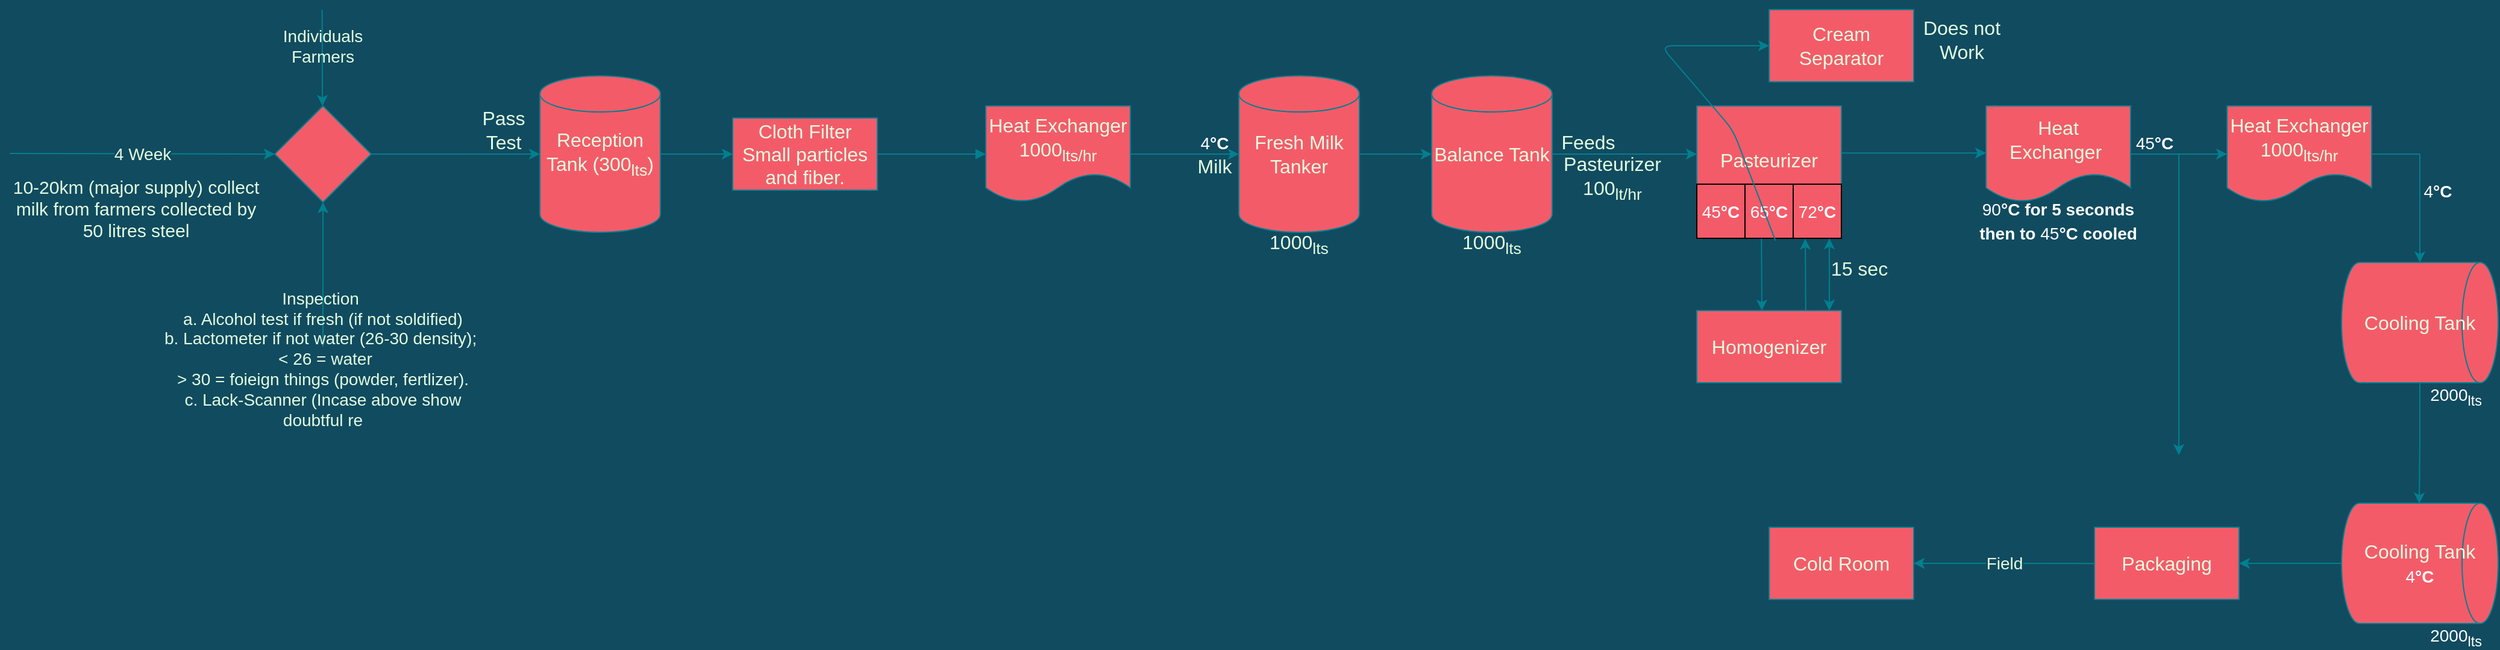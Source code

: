 <mxfile version="13.6.4" type="github">
  <diagram id="eOXbC0yHjLSWk24R0SAp" name="Page-1">
    <mxGraphModel dx="708" dy="413" grid="1" gridSize="10" guides="1" tooltips="1" connect="1" arrows="1" fold="1" page="0" pageScale="1" pageWidth="1200" pageHeight="1600" background="#114B5F" math="0" shadow="0">
      <root>
        <mxCell id="0" />
        <mxCell id="1" parent="0" />
        <mxCell id="5pKVukqXBjBuUZWrbyZg-41" style="edgeStyle=orthogonalEdgeStyle;curved=0;rounded=1;sketch=0;orthogonalLoop=1;jettySize=auto;html=1;strokeColor=#028090;fillColor=#F45B69;fontSize=16;fontColor=#E4FDE1;labelPosition=center;verticalLabelPosition=middle;align=center;verticalAlign=middle;" parent="1" source="5pKVukqXBjBuUZWrbyZg-1" edge="1">
          <mxGeometry relative="1" as="geometry">
            <mxPoint x="520" y="150" as="targetPoint" />
          </mxGeometry>
        </mxCell>
        <mxCell id="5pKVukqXBjBuUZWrbyZg-1" value="" style="rhombus;whiteSpace=wrap;html=1;fillColor=#F45B69;strokeColor=#028090;fontColor=#E4FDE1;labelPosition=center;verticalLabelPosition=middle;align=center;verticalAlign=middle;" parent="1" vertex="1">
          <mxGeometry x="300" y="110" width="80" height="80" as="geometry" />
        </mxCell>
        <mxCell id="5pKVukqXBjBuUZWrbyZg-3" value="" style="endArrow=classic;html=1;labelBackgroundColor=#114B5F;strokeColor=#028090;fontColor=#E4FDE1;entryX=0;entryY=0.5;entryDx=0;entryDy=0;labelPosition=center;verticalLabelPosition=middle;align=center;verticalAlign=middle;" parent="1" target="5pKVukqXBjBuUZWrbyZg-1" edge="1">
          <mxGeometry relative="1" as="geometry">
            <mxPoint x="80" y="149.5" as="sourcePoint" />
            <mxPoint x="180" y="149.5" as="targetPoint" />
          </mxGeometry>
        </mxCell>
        <mxCell id="5pKVukqXBjBuUZWrbyZg-4" value="4 Week" style="edgeLabel;resizable=0;html=1;align=center;verticalAlign=middle;labelBackgroundColor=#114B5F;fontColor=#E4FDE1;fontSize=14;labelPosition=center;verticalLabelPosition=middle;" parent="5pKVukqXBjBuUZWrbyZg-3" connectable="0" vertex="1">
          <mxGeometry relative="1" as="geometry" />
        </mxCell>
        <mxCell id="5pKVukqXBjBuUZWrbyZg-5" value="10-20km (major supply) collect milk from farmers collected by 50 litres steel" style="text;html=1;strokeColor=none;fillColor=none;align=center;verticalAlign=middle;whiteSpace=wrap;rounded=0;fontColor=#E4FDE1;fontSize=15;labelPosition=center;verticalLabelPosition=middle;" parent="1" vertex="1">
          <mxGeometry x="80" y="190" width="210" height="10" as="geometry" />
        </mxCell>
        <mxCell id="5pKVukqXBjBuUZWrbyZg-19" value="" style="endArrow=classic;html=1;strokeColor=#028090;fillColor=#F45B69;fontSize=14;fontColor=#E4FDE1;labelPosition=center;verticalLabelPosition=middle;align=center;verticalAlign=middle;" parent="1" edge="1">
          <mxGeometry width="50" height="50" relative="1" as="geometry">
            <mxPoint x="339.29" y="30" as="sourcePoint" />
            <mxPoint x="339.58" y="110" as="targetPoint" />
          </mxGeometry>
        </mxCell>
        <mxCell id="5pKVukqXBjBuUZWrbyZg-21" value="Individuals Farmers" style="text;html=1;strokeColor=none;fillColor=none;align=center;verticalAlign=middle;whiteSpace=wrap;rounded=0;sketch=0;fontSize=14;fontColor=#E4FDE1;labelPosition=center;verticalLabelPosition=middle;" parent="1" vertex="1">
          <mxGeometry x="320" y="50" width="40" height="20" as="geometry" />
        </mxCell>
        <mxCell id="5pKVukqXBjBuUZWrbyZg-34" style="edgeStyle=orthogonalEdgeStyle;curved=0;rounded=1;sketch=0;orthogonalLoop=1;jettySize=auto;html=1;entryX=0.5;entryY=1;entryDx=0;entryDy=0;strokeColor=#028090;fillColor=#F45B69;fontSize=16;fontColor=#E4FDE1;labelPosition=center;verticalLabelPosition=middle;align=center;verticalAlign=middle;" parent="1" source="5pKVukqXBjBuUZWrbyZg-24" target="5pKVukqXBjBuUZWrbyZg-1" edge="1">
          <mxGeometry relative="1" as="geometry" />
        </mxCell>
        <mxCell id="5pKVukqXBjBuUZWrbyZg-24" value="Inspection&amp;nbsp;&lt;br&gt;a. Alcohol test if fresh (if not soldified)&lt;br&gt;b. Lactometer if not water (26-30 density);&amp;nbsp; &amp;nbsp;&amp;lt; 26 = water &lt;br&gt;&amp;gt; 30 = foieign things (powder, fertlizer).&lt;br&gt;c. Lack-Scanner (Incase above show doubtful re" style="text;html=1;strokeColor=none;fillColor=none;align=center;verticalAlign=middle;whiteSpace=wrap;rounded=0;sketch=0;fontSize=14;fontColor=#E4FDE1;labelPosition=center;verticalLabelPosition=middle;" parent="1" vertex="1">
          <mxGeometry x="200" y="310" width="280" height="20" as="geometry" />
        </mxCell>
        <mxCell id="5pKVukqXBjBuUZWrbyZg-37" value="Pass Test" style="text;html=1;strokeColor=none;fillColor=none;align=center;verticalAlign=middle;whiteSpace=wrap;rounded=0;sketch=0;fontSize=16;fontColor=#E4FDE1;labelPosition=center;verticalLabelPosition=middle;" parent="1" vertex="1">
          <mxGeometry x="470" y="120" width="40" height="20" as="geometry" />
        </mxCell>
        <mxCell id="5pKVukqXBjBuUZWrbyZg-43" style="edgeStyle=orthogonalEdgeStyle;curved=0;rounded=1;sketch=0;orthogonalLoop=1;jettySize=auto;html=1;strokeColor=#028090;fillColor=#F45B69;fontSize=16;fontColor=#E4FDE1;entryX=0;entryY=0.5;entryDx=0;entryDy=0;labelPosition=center;verticalLabelPosition=middle;align=center;verticalAlign=middle;" parent="1" source="KhGTxi3iFuRsWlM9OwG6-16" edge="1" target="5pKVukqXBjBuUZWrbyZg-45">
          <mxGeometry relative="1" as="geometry">
            <mxPoint x="810" y="150" as="targetPoint" />
            <mxPoint x="640" y="150" as="sourcePoint" />
          </mxGeometry>
        </mxCell>
        <mxCell id="5pKVukqXBjBuUZWrbyZg-45" value="Cloth Filter&lt;br&gt;Small particles&lt;br&gt;and fiber." style="rounded=0;whiteSpace=wrap;html=1;sketch=0;strokeColor=#028090;fillColor=#F45B69;fontSize=16;fontColor=#E4FDE1;labelPosition=center;verticalLabelPosition=middle;align=center;verticalAlign=middle;" parent="1" vertex="1">
          <mxGeometry x="680" y="120" width="120" height="60" as="geometry" />
        </mxCell>
        <mxCell id="UUfqp5zau8kcQlaUnb6R-1" value="" style="html=1;verticalAlign=middle;endArrow=block;strokeColor=#028090;fillColor=#F45B69;fontSize=16;fontColor=#E4FDE1;exitX=1;exitY=0.5;exitDx=0;exitDy=0;labelPosition=center;verticalLabelPosition=middle;align=center;" edge="1" parent="1" source="5pKVukqXBjBuUZWrbyZg-45">
          <mxGeometry width="80" relative="1" as="geometry">
            <mxPoint x="970" y="149.5" as="sourcePoint" />
            <mxPoint x="890" y="150" as="targetPoint" />
            <mxPoint as="offset" />
          </mxGeometry>
        </mxCell>
        <mxCell id="KhGTxi3iFuRsWlM9OwG6-7" style="edgeStyle=orthogonalEdgeStyle;curved=0;rounded=1;sketch=0;orthogonalLoop=1;jettySize=auto;html=1;entryX=0;entryY=0.5;entryDx=0;entryDy=0;strokeColor=#028090;fillColor=#F45B69;fontSize=16;fontColor=#E4FDE1;labelPosition=center;verticalLabelPosition=middle;align=center;verticalAlign=middle;" edge="1" parent="1">
          <mxGeometry relative="1" as="geometry">
            <mxPoint x="1010" y="150" as="sourcePoint" />
            <mxPoint x="1100" y="150" as="targetPoint" />
          </mxGeometry>
        </mxCell>
        <mxCell id="UUfqp5zau8kcQlaUnb6R-62" value="Cold Room" style="rounded=0;whiteSpace=wrap;html=1;sketch=0;strokeColor=#028090;fillColor=#F45B69;fontSize=16;fontColor=#E4FDE1;labelPosition=center;verticalLabelPosition=middle;align=center;verticalAlign=middle;" vertex="1" parent="1">
          <mxGeometry x="1540" y="460" width="120" height="60" as="geometry" />
        </mxCell>
        <mxCell id="KhGTxi3iFuRsWlM9OwG6-16" value="Reception Tank (300&lt;sub&gt;lts&lt;/sub&gt;)" style="shape=cylinder2;whiteSpace=wrap;html=1;boundedLbl=1;backgroundOutline=1;size=15;rounded=0;sketch=0;strokeColor=#028090;fillColor=#F45B69;fontSize=16;fontColor=#E4FDE1;labelPosition=center;verticalLabelPosition=middle;align=center;verticalAlign=middle;" vertex="1" parent="1">
          <mxGeometry x="520" y="85" width="100" height="130" as="geometry" />
        </mxCell>
        <mxCell id="KhGTxi3iFuRsWlM9OwG6-17" value="Heat Exchanger 1000&lt;sub&gt;lts/hr&lt;/sub&gt;" style="shape=document;whiteSpace=wrap;html=1;boundedLbl=1;rounded=0;sketch=0;strokeColor=#028090;fillColor=#F45B69;fontSize=16;fontColor=#E4FDE1;labelPosition=center;verticalLabelPosition=middle;align=center;verticalAlign=middle;" vertex="1" parent="1">
          <mxGeometry x="890" y="110" width="120" height="80" as="geometry" />
        </mxCell>
        <mxCell id="KhGTxi3iFuRsWlM9OwG6-18" value="&lt;span style=&quot;font-family: &amp;#34;arial&amp;#34; , sans-serif ; font-size: 14px ; text-align: left&quot;&gt;&lt;font color=&quot;#ffffff&quot;&gt;4&lt;/font&gt;&lt;/span&gt;&lt;b style=&quot;font-family: &amp;#34;arial&amp;#34; , sans-serif ; font-size: 14px ; text-align: left&quot;&gt;&lt;font color=&quot;#ffffff&quot;&gt;°C&lt;/font&gt;&lt;/b&gt;" style="text;html=1;strokeColor=none;fillColor=none;align=center;verticalAlign=middle;whiteSpace=wrap;rounded=0;sketch=0;fontSize=16;fontColor=#E4FDE1;labelPosition=center;verticalLabelPosition=middle;" vertex="1" parent="1">
          <mxGeometry x="1060" y="130" width="40" height="20" as="geometry" />
        </mxCell>
        <mxCell id="KhGTxi3iFuRsWlM9OwG6-20" value="Milk" style="text;html=1;strokeColor=none;fillColor=none;align=center;verticalAlign=middle;whiteSpace=wrap;rounded=0;sketch=0;fontSize=16;fontColor=#E4FDE1;" vertex="1" parent="1">
          <mxGeometry x="1060" y="150" width="40" height="20" as="geometry" />
        </mxCell>
        <mxCell id="KhGTxi3iFuRsWlM9OwG6-25" style="edgeStyle=orthogonalEdgeStyle;curved=0;rounded=1;sketch=0;orthogonalLoop=1;jettySize=auto;html=1;strokeColor=#028090;fillColor=#F45B69;fontSize=16;fontColor=#E4FDE1;" edge="1" parent="1" source="KhGTxi3iFuRsWlM9OwG6-21" target="KhGTxi3iFuRsWlM9OwG6-24">
          <mxGeometry relative="1" as="geometry" />
        </mxCell>
        <mxCell id="KhGTxi3iFuRsWlM9OwG6-21" value="Fresh Milk Tanker" style="shape=cylinder2;whiteSpace=wrap;html=1;boundedLbl=1;backgroundOutline=1;size=15;rounded=0;sketch=0;strokeColor=#028090;fillColor=#F45B69;fontSize=16;fontColor=#E4FDE1;labelPosition=center;verticalLabelPosition=middle;align=center;verticalAlign=middle;" vertex="1" parent="1">
          <mxGeometry x="1100" y="85" width="100" height="130" as="geometry" />
        </mxCell>
        <mxCell id="KhGTxi3iFuRsWlM9OwG6-22" value="1000&lt;sub&gt;lts&lt;/sub&gt;" style="text;html=1;strokeColor=none;fillColor=none;align=center;verticalAlign=middle;whiteSpace=wrap;rounded=0;sketch=0;fontSize=16;fontColor=#E4FDE1;" vertex="1" parent="1">
          <mxGeometry x="1130" y="215" width="40" height="20" as="geometry" />
        </mxCell>
        <mxCell id="KhGTxi3iFuRsWlM9OwG6-24" value="Balance Tank" style="shape=cylinder2;whiteSpace=wrap;html=1;boundedLbl=1;backgroundOutline=1;size=15;rounded=0;sketch=0;strokeColor=#028090;fillColor=#F45B69;fontSize=16;fontColor=#E4FDE1;labelPosition=center;verticalLabelPosition=middle;align=center;verticalAlign=middle;" vertex="1" parent="1">
          <mxGeometry x="1260" y="85" width="100" height="130" as="geometry" />
        </mxCell>
        <mxCell id="KhGTxi3iFuRsWlM9OwG6-26" value="1000&lt;sub&gt;lts&lt;/sub&gt;" style="text;html=1;strokeColor=none;fillColor=none;align=center;verticalAlign=middle;whiteSpace=wrap;rounded=0;sketch=0;fontSize=16;fontColor=#E4FDE1;" vertex="1" parent="1">
          <mxGeometry x="1290" y="215" width="40" height="20" as="geometry" />
        </mxCell>
        <mxCell id="KhGTxi3iFuRsWlM9OwG6-28" style="edgeStyle=orthogonalEdgeStyle;curved=0;rounded=1;sketch=0;orthogonalLoop=1;jettySize=auto;html=1;strokeColor=#028090;fillColor=#F45B69;fontSize=16;fontColor=#E4FDE1;" edge="1" parent="1">
          <mxGeometry relative="1" as="geometry">
            <mxPoint x="1360" y="150" as="sourcePoint" />
            <mxPoint x="1480" y="150" as="targetPoint" />
          </mxGeometry>
        </mxCell>
        <mxCell id="KhGTxi3iFuRsWlM9OwG6-29" value="Feeds" style="text;html=1;strokeColor=none;fillColor=none;align=center;verticalAlign=middle;whiteSpace=wrap;rounded=0;sketch=0;fontSize=16;fontColor=#E4FDE1;" vertex="1" parent="1">
          <mxGeometry x="1370" y="130" width="40" height="20" as="geometry" />
        </mxCell>
        <mxCell id="KhGTxi3iFuRsWlM9OwG6-30" value="Pasteurizer&lt;br&gt;100&lt;sub&gt;lt/hr&lt;/sub&gt;" style="text;html=1;strokeColor=none;fillColor=none;align=center;verticalAlign=middle;whiteSpace=wrap;rounded=0;sketch=0;fontSize=16;fontColor=#E4FDE1;" vertex="1" parent="1">
          <mxGeometry x="1390" y="160" width="40" height="20" as="geometry" />
        </mxCell>
        <mxCell id="KhGTxi3iFuRsWlM9OwG6-36" value="Pasteurizer&lt;br&gt;&lt;br&gt;" style="rounded=0;whiteSpace=wrap;html=1;sketch=0;strokeColor=#028090;fillColor=#F45B69;fontSize=16;fontColor=#E4FDE1;" vertex="1" parent="1">
          <mxGeometry x="1480" y="110" width="120" height="110" as="geometry" />
        </mxCell>
        <mxCell id="KhGTxi3iFuRsWlM9OwG6-31" value="" style="shape=table;html=1;whiteSpace=wrap;startSize=0;container=1;collapsible=0;childLayout=tableLayout;fillColor=#F45B69;" vertex="1" parent="1">
          <mxGeometry x="1480" y="175" width="120" height="45" as="geometry" />
        </mxCell>
        <mxCell id="KhGTxi3iFuRsWlM9OwG6-32" value="" style="shape=partialRectangle;html=1;whiteSpace=wrap;collapsible=0;dropTarget=0;pointerEvents=0;fillColor=none;top=0;left=0;bottom=0;right=0;points=[[0,0.5],[1,0.5]];portConstraint=eastwest;" vertex="1" parent="KhGTxi3iFuRsWlM9OwG6-31">
          <mxGeometry width="120" height="45" as="geometry" />
        </mxCell>
        <mxCell id="KhGTxi3iFuRsWlM9OwG6-33" value="&lt;span style=&quot;color: rgb(228 , 253 , 225) ; font-family: &amp;#34;arial&amp;#34; , sans-serif ; font-size: 14px ; text-align: left&quot;&gt;&lt;font color=&quot;#ffffff&quot;&gt;45&lt;/font&gt;&lt;/span&gt;&lt;b style=&quot;color: rgb(228 , 253 , 225) ; font-family: &amp;#34;arial&amp;#34; , sans-serif ; font-size: 14px ; text-align: left&quot;&gt;&lt;font color=&quot;#ffffff&quot;&gt;°C&lt;/font&gt;&lt;/b&gt;" style="shape=partialRectangle;html=1;whiteSpace=wrap;connectable=0;overflow=hidden;fillColor=none;top=0;left=0;bottom=0;right=0;" vertex="1" parent="KhGTxi3iFuRsWlM9OwG6-32">
          <mxGeometry width="40" height="45" as="geometry" />
        </mxCell>
        <mxCell id="KhGTxi3iFuRsWlM9OwG6-34" value="&lt;span style=&quot;color: rgb(228 , 253 , 225) ; font-family: &amp;#34;arial&amp;#34; , sans-serif ; font-size: 14px ; text-align: left&quot;&gt;&lt;font color=&quot;#ffffff&quot;&gt;65&lt;b&gt;°C&lt;/b&gt;&lt;/font&gt;&lt;/span&gt;" style="shape=partialRectangle;html=1;whiteSpace=wrap;connectable=0;overflow=hidden;fillColor=none;top=0;left=0;bottom=0;right=0;" vertex="1" parent="KhGTxi3iFuRsWlM9OwG6-32">
          <mxGeometry x="40" width="40" height="45" as="geometry" />
        </mxCell>
        <mxCell id="KhGTxi3iFuRsWlM9OwG6-35" value="&lt;span style=&quot;color: rgb(228 , 253 , 225) ; font-family: &amp;#34;arial&amp;#34; , sans-serif ; font-size: 14px ; text-align: left&quot;&gt;&lt;font color=&quot;#ffffff&quot;&gt;72&lt;b&gt;°C&lt;/b&gt;&lt;/font&gt;&lt;/span&gt;" style="shape=partialRectangle;html=1;whiteSpace=wrap;connectable=0;overflow=hidden;fillColor=none;top=0;left=0;bottom=0;right=0;" vertex="1" parent="KhGTxi3iFuRsWlM9OwG6-32">
          <mxGeometry x="80" width="40" height="45" as="geometry" />
        </mxCell>
        <mxCell id="KhGTxi3iFuRsWlM9OwG6-38" value="" style="endArrow=classic;html=1;strokeColor=#028090;fillColor=#F45B69;fontSize=16;fontColor=#E4FDE1;exitX=0.544;exitY=1.044;exitDx=0;exitDy=0;exitPerimeter=0;" edge="1" parent="1" source="KhGTxi3iFuRsWlM9OwG6-32">
          <mxGeometry width="50" height="50" relative="1" as="geometry">
            <mxPoint x="1590" y="260" as="sourcePoint" />
            <mxPoint x="1540" y="60" as="targetPoint" />
            <Array as="points">
              <mxPoint x="1510" y="130" />
              <mxPoint x="1450" y="60" />
            </Array>
          </mxGeometry>
        </mxCell>
        <mxCell id="KhGTxi3iFuRsWlM9OwG6-39" value="Cream Separator" style="rounded=0;whiteSpace=wrap;html=1;sketch=0;strokeColor=#028090;fillColor=#F45B69;fontSize=16;fontColor=#E4FDE1;" vertex="1" parent="1">
          <mxGeometry x="1540" y="30" width="120" height="60" as="geometry" />
        </mxCell>
        <mxCell id="KhGTxi3iFuRsWlM9OwG6-40" value="Does not Work" style="text;html=1;strokeColor=none;fillColor=none;align=center;verticalAlign=middle;whiteSpace=wrap;rounded=0;sketch=0;fontSize=16;fontColor=#E4FDE1;rotation=0;" vertex="1" parent="1">
          <mxGeometry x="1660" y="40" width="80" height="30" as="geometry" />
        </mxCell>
        <mxCell id="KhGTxi3iFuRsWlM9OwG6-41" value="" style="endArrow=classic;html=1;strokeColor=#028090;fillColor=#F45B69;fontSize=16;fontColor=#E4FDE1;exitX=0.447;exitY=1.007;exitDx=0;exitDy=0;exitPerimeter=0;" edge="1" parent="1" source="KhGTxi3iFuRsWlM9OwG6-32">
          <mxGeometry width="50" height="50" relative="1" as="geometry">
            <mxPoint x="1515" y="300" as="sourcePoint" />
            <mxPoint x="1534" y="280" as="targetPoint" />
          </mxGeometry>
        </mxCell>
        <mxCell id="KhGTxi3iFuRsWlM9OwG6-42" value="Homogenizer" style="rounded=0;whiteSpace=wrap;html=1;sketch=0;strokeColor=#028090;fillColor=#F45B69;fontSize=16;fontColor=#E4FDE1;" vertex="1" parent="1">
          <mxGeometry x="1480" y="280" width="120" height="60" as="geometry" />
        </mxCell>
        <mxCell id="KhGTxi3iFuRsWlM9OwG6-43" value="" style="endArrow=classic;html=1;strokeColor=#028090;fillColor=#F45B69;fontSize=16;fontColor=#E4FDE1;exitX=0.447;exitY=1.007;exitDx=0;exitDy=0;exitPerimeter=0;" edge="1" parent="1">
          <mxGeometry width="50" height="50" relative="1" as="geometry">
            <mxPoint x="1570.36" y="280" as="sourcePoint" />
            <mxPoint x="1570.0" y="220.315" as="targetPoint" />
          </mxGeometry>
        </mxCell>
        <mxCell id="KhGTxi3iFuRsWlM9OwG6-53" value="15 sec" style="text;html=1;strokeColor=none;fillColor=none;align=center;verticalAlign=middle;whiteSpace=wrap;rounded=0;sketch=0;fontSize=16;fontColor=#E4FDE1;" vertex="1" parent="1">
          <mxGeometry x="1590" y="235" width="50" height="20" as="geometry" />
        </mxCell>
        <mxCell id="KhGTxi3iFuRsWlM9OwG6-55" value="" style="endArrow=classic;startArrow=classic;html=1;strokeColor=#028090;fillColor=#F45B69;fontSize=16;fontColor=#E4FDE1;" edge="1" parent="1">
          <mxGeometry width="50" height="50" relative="1" as="geometry">
            <mxPoint x="1590" y="280" as="sourcePoint" />
            <mxPoint x="1590" y="220" as="targetPoint" />
          </mxGeometry>
        </mxCell>
        <mxCell id="KhGTxi3iFuRsWlM9OwG6-58" style="edgeStyle=orthogonalEdgeStyle;curved=0;rounded=1;sketch=0;orthogonalLoop=1;jettySize=auto;html=1;strokeColor=#028090;fillColor=#F45B69;fontSize=16;fontColor=#E4FDE1;" edge="1" parent="1">
          <mxGeometry relative="1" as="geometry">
            <mxPoint x="1600" y="149.17" as="sourcePoint" />
            <mxPoint x="1720" y="149.17" as="targetPoint" />
          </mxGeometry>
        </mxCell>
        <mxCell id="KhGTxi3iFuRsWlM9OwG6-60" style="edgeStyle=orthogonalEdgeStyle;curved=0;rounded=1;sketch=0;orthogonalLoop=1;jettySize=auto;html=1;strokeColor=#028090;fillColor=#F45B69;fontSize=16;fontColor=#E4FDE1;" edge="1" parent="1" source="KhGTxi3iFuRsWlM9OwG6-59">
          <mxGeometry relative="1" as="geometry">
            <mxPoint x="1920" y="150" as="targetPoint" />
          </mxGeometry>
        </mxCell>
        <mxCell id="KhGTxi3iFuRsWlM9OwG6-59" value="Heat Exchanger&amp;nbsp;" style="shape=document;whiteSpace=wrap;html=1;boundedLbl=1;rounded=0;sketch=0;strokeColor=#028090;fillColor=#F45B69;fontSize=16;fontColor=#E4FDE1;labelPosition=center;verticalLabelPosition=middle;align=center;verticalAlign=middle;" vertex="1" parent="1">
          <mxGeometry x="1720" y="110" width="120" height="80" as="geometry" />
        </mxCell>
        <mxCell id="KhGTxi3iFuRsWlM9OwG6-62" value="Heat Exchanger 1000&lt;sub&gt;lts/hr&lt;/sub&gt;" style="shape=document;whiteSpace=wrap;html=1;boundedLbl=1;rounded=0;sketch=0;strokeColor=#028090;fillColor=#F45B69;fontSize=16;fontColor=#E4FDE1;labelPosition=center;verticalLabelPosition=middle;align=center;verticalAlign=middle;" vertex="1" parent="1">
          <mxGeometry x="1920" y="110" width="120" height="80" as="geometry" />
        </mxCell>
        <mxCell id="KhGTxi3iFuRsWlM9OwG6-80" value="&lt;span style=&quot;font-family: &amp;#34;arial&amp;#34; , sans-serif ; font-size: 14px ; text-align: left&quot;&gt;&lt;font color=&quot;#ffffff&quot;&gt;45&lt;/font&gt;&lt;/span&gt;&lt;b style=&quot;font-family: &amp;#34;arial&amp;#34; , sans-serif ; font-size: 14px ; text-align: left&quot;&gt;&lt;font color=&quot;#ffffff&quot;&gt;°C&lt;/font&gt;&lt;/b&gt;" style="text;html=1;strokeColor=none;fillColor=none;align=center;verticalAlign=middle;whiteSpace=wrap;rounded=0;sketch=0;fontSize=16;fontColor=#E4FDE1;" vertex="1" parent="1">
          <mxGeometry x="1840" y="130" width="40" height="20" as="geometry" />
        </mxCell>
        <mxCell id="KhGTxi3iFuRsWlM9OwG6-81" value="&lt;span style=&quot;font-family: &amp;#34;arial&amp;#34; , sans-serif ; font-size: 14px ; text-align: left&quot;&gt;&lt;font color=&quot;#ffffff&quot;&gt;90&lt;b&gt;°C for 5 seconds then to&amp;nbsp;&lt;/b&gt;&lt;/font&gt;&lt;/span&gt;&lt;span style=&quot;font-family: &amp;#34;arial&amp;#34; , sans-serif ; font-size: 14px ; text-align: left&quot;&gt;&lt;font color=&quot;#ffffff&quot;&gt;45&lt;/font&gt;&lt;/span&gt;&lt;b style=&quot;font-family: &amp;#34;arial&amp;#34; , sans-serif ; font-size: 14px ; text-align: left&quot;&gt;&lt;font color=&quot;#ffffff&quot;&gt;°C cooled&lt;/font&gt;&lt;/b&gt;" style="text;html=1;strokeColor=none;fillColor=none;align=center;verticalAlign=middle;whiteSpace=wrap;rounded=0;sketch=0;fontSize=16;fontColor=#E4FDE1;" vertex="1" parent="1">
          <mxGeometry x="1710" y="180" width="140" height="50" as="geometry" />
        </mxCell>
        <mxCell id="KhGTxi3iFuRsWlM9OwG6-87" value="" style="endArrow=none;html=1;strokeColor=#028090;fillColor=#F45B69;fontSize=16;fontColor=#E4FDE1;" edge="1" parent="1" source="KhGTxi3iFuRsWlM9OwG6-62">
          <mxGeometry width="50" height="50" relative="1" as="geometry">
            <mxPoint x="2040" y="200" as="sourcePoint" />
            <mxPoint x="2080" y="150" as="targetPoint" />
          </mxGeometry>
        </mxCell>
        <mxCell id="KhGTxi3iFuRsWlM9OwG6-90" style="edgeStyle=orthogonalEdgeStyle;curved=0;rounded=1;sketch=0;orthogonalLoop=1;jettySize=auto;html=1;strokeColor=#028090;fillColor=#F45B69;fontSize=16;fontColor=#E4FDE1;" edge="1" parent="1">
          <mxGeometry relative="1" as="geometry">
            <mxPoint x="2080" y="240" as="targetPoint" />
            <mxPoint x="2080" y="150" as="sourcePoint" />
          </mxGeometry>
        </mxCell>
        <mxCell id="KhGTxi3iFuRsWlM9OwG6-91" style="edgeStyle=orthogonalEdgeStyle;curved=0;rounded=1;sketch=0;orthogonalLoop=1;jettySize=auto;html=1;strokeColor=#028090;fillColor=#F45B69;fontSize=16;fontColor=#E4FDE1;entryX=0.003;entryY=0.504;entryDx=0;entryDy=0;entryPerimeter=0;" edge="1" parent="1" source="KhGTxi3iFuRsWlM9OwG6-94" target="KhGTxi3iFuRsWlM9OwG6-93">
          <mxGeometry relative="1" as="geometry">
            <mxPoint x="2080" y="360" as="targetPoint" />
            <mxPoint x="2080" y="280" as="sourcePoint" />
          </mxGeometry>
        </mxCell>
        <mxCell id="KhGTxi3iFuRsWlM9OwG6-100" style="edgeStyle=orthogonalEdgeStyle;curved=0;rounded=1;sketch=0;orthogonalLoop=1;jettySize=auto;html=1;strokeColor=#028090;fillColor=#F45B69;fontSize=16;fontColor=#E4FDE1;" edge="1" parent="1" source="KhGTxi3iFuRsWlM9OwG6-93">
          <mxGeometry relative="1" as="geometry">
            <mxPoint x="1930" y="490" as="targetPoint" />
          </mxGeometry>
        </mxCell>
        <mxCell id="KhGTxi3iFuRsWlM9OwG6-93" value="Cooling Tank&lt;br&gt;&lt;span style=&quot;font-family: &amp;#34;arial&amp;#34; , sans-serif ; font-size: 14px ; text-align: left&quot;&gt;&lt;font color=&quot;#ffffff&quot;&gt;4&lt;/font&gt;&lt;/span&gt;&lt;b style=&quot;font-family: &amp;#34;arial&amp;#34; , sans-serif ; font-size: 14px ; text-align: left&quot;&gt;&lt;font color=&quot;#ffffff&quot;&gt;°C&lt;/font&gt;&lt;/b&gt;" style="shape=cylinder2;whiteSpace=wrap;html=1;boundedLbl=1;backgroundOutline=1;size=15;rounded=0;sketch=0;strokeColor=#028090;fillColor=#F45B69;fontSize=16;fontColor=#E4FDE1;labelPosition=center;verticalLabelPosition=middle;align=center;verticalAlign=middle;direction=south;" vertex="1" parent="1">
          <mxGeometry x="2015" y="440" width="130" height="100" as="geometry" />
        </mxCell>
        <mxCell id="KhGTxi3iFuRsWlM9OwG6-94" value="Cooling Tank" style="shape=cylinder2;whiteSpace=wrap;html=1;boundedLbl=1;backgroundOutline=1;size=15;rounded=0;sketch=0;strokeColor=#028090;fillColor=#F45B69;fontSize=16;fontColor=#E4FDE1;labelPosition=center;verticalLabelPosition=middle;align=center;verticalAlign=middle;direction=south;" vertex="1" parent="1">
          <mxGeometry x="2015" y="240" width="130" height="100" as="geometry" />
        </mxCell>
        <mxCell id="KhGTxi3iFuRsWlM9OwG6-96" value="&lt;div style=&quot;text-align: left&quot;&gt;&lt;span style=&quot;font-size: 14px&quot;&gt;&lt;font color=&quot;#ffffff&quot; face=&quot;arial, sans-serif&quot;&gt;2000&lt;sub&gt;lts&lt;/sub&gt;&lt;/font&gt;&lt;/span&gt;&lt;/div&gt;" style="text;html=1;strokeColor=none;fillColor=none;align=center;verticalAlign=middle;whiteSpace=wrap;rounded=0;sketch=0;fontSize=16;fontColor=#E4FDE1;" vertex="1" parent="1">
          <mxGeometry x="2090" y="340" width="40" height="20" as="geometry" />
        </mxCell>
        <mxCell id="KhGTxi3iFuRsWlM9OwG6-97" value="&lt;div style=&quot;text-align: left&quot;&gt;&lt;span style=&quot;font-size: 14px&quot;&gt;&lt;font color=&quot;#ffffff&quot; face=&quot;arial, sans-serif&quot;&gt;2000&lt;sub&gt;lts&lt;/sub&gt;&lt;/font&gt;&lt;/span&gt;&lt;/div&gt;" style="text;html=1;strokeColor=none;fillColor=none;align=center;verticalAlign=middle;whiteSpace=wrap;rounded=0;sketch=0;fontSize=16;fontColor=#E4FDE1;" vertex="1" parent="1">
          <mxGeometry x="2090" y="540" width="40" height="20" as="geometry" />
        </mxCell>
        <mxCell id="KhGTxi3iFuRsWlM9OwG6-99" value="" style="endArrow=classic;html=1;strokeColor=#028090;fillColor=#F45B69;fontSize=16;fontColor=#E4FDE1;exitX=1;exitY=1;exitDx=0;exitDy=0;" edge="1" parent="1" source="KhGTxi3iFuRsWlM9OwG6-80">
          <mxGeometry width="50" height="50" relative="1" as="geometry">
            <mxPoint x="1880" y="320" as="sourcePoint" />
            <mxPoint x="1880" y="400" as="targetPoint" />
          </mxGeometry>
        </mxCell>
        <mxCell id="KhGTxi3iFuRsWlM9OwG6-101" value="Packaging" style="rounded=0;whiteSpace=wrap;html=1;sketch=0;strokeColor=#028090;fillColor=#F45B69;fontSize=16;fontColor=#E4FDE1;" vertex="1" parent="1">
          <mxGeometry x="1810" y="460" width="120" height="60" as="geometry" />
        </mxCell>
        <mxCell id="KhGTxi3iFuRsWlM9OwG6-116" value="&lt;span style=&quot;font-family: &amp;#34;arial&amp;#34; , sans-serif ; font-size: 14px ; text-align: left&quot;&gt;&lt;font color=&quot;#ffffff&quot;&gt;4&lt;/font&gt;&lt;/span&gt;&lt;b style=&quot;font-family: &amp;#34;arial&amp;#34; , sans-serif ; font-size: 14px ; text-align: left&quot;&gt;&lt;font color=&quot;#ffffff&quot;&gt;°C&lt;/font&gt;&lt;/b&gt;" style="text;html=1;strokeColor=none;fillColor=none;align=center;verticalAlign=middle;whiteSpace=wrap;rounded=0;sketch=0;fontSize=16;fontColor=#E4FDE1;" vertex="1" parent="1">
          <mxGeometry x="2080" y="170" width="30" height="20" as="geometry" />
        </mxCell>
        <mxCell id="KhGTxi3iFuRsWlM9OwG6-120" value="" style="endArrow=classic;html=1;labelBackgroundColor=#114B5F;strokeColor=#028090;fontColor=#E4FDE1;labelPosition=center;verticalLabelPosition=middle;align=center;verticalAlign=middle;" edge="1" parent="1">
          <mxGeometry relative="1" as="geometry">
            <mxPoint x="1810" y="490.08" as="sourcePoint" />
            <mxPoint x="1660" y="490" as="targetPoint" />
          </mxGeometry>
        </mxCell>
        <mxCell id="KhGTxi3iFuRsWlM9OwG6-121" value="Field" style="edgeLabel;resizable=0;html=1;align=center;verticalAlign=middle;labelBackgroundColor=#114B5F;fontColor=#E4FDE1;fontSize=14;labelPosition=center;verticalLabelPosition=middle;" connectable="0" vertex="1" parent="KhGTxi3iFuRsWlM9OwG6-120">
          <mxGeometry relative="1" as="geometry" />
        </mxCell>
      </root>
    </mxGraphModel>
  </diagram>
</mxfile>
